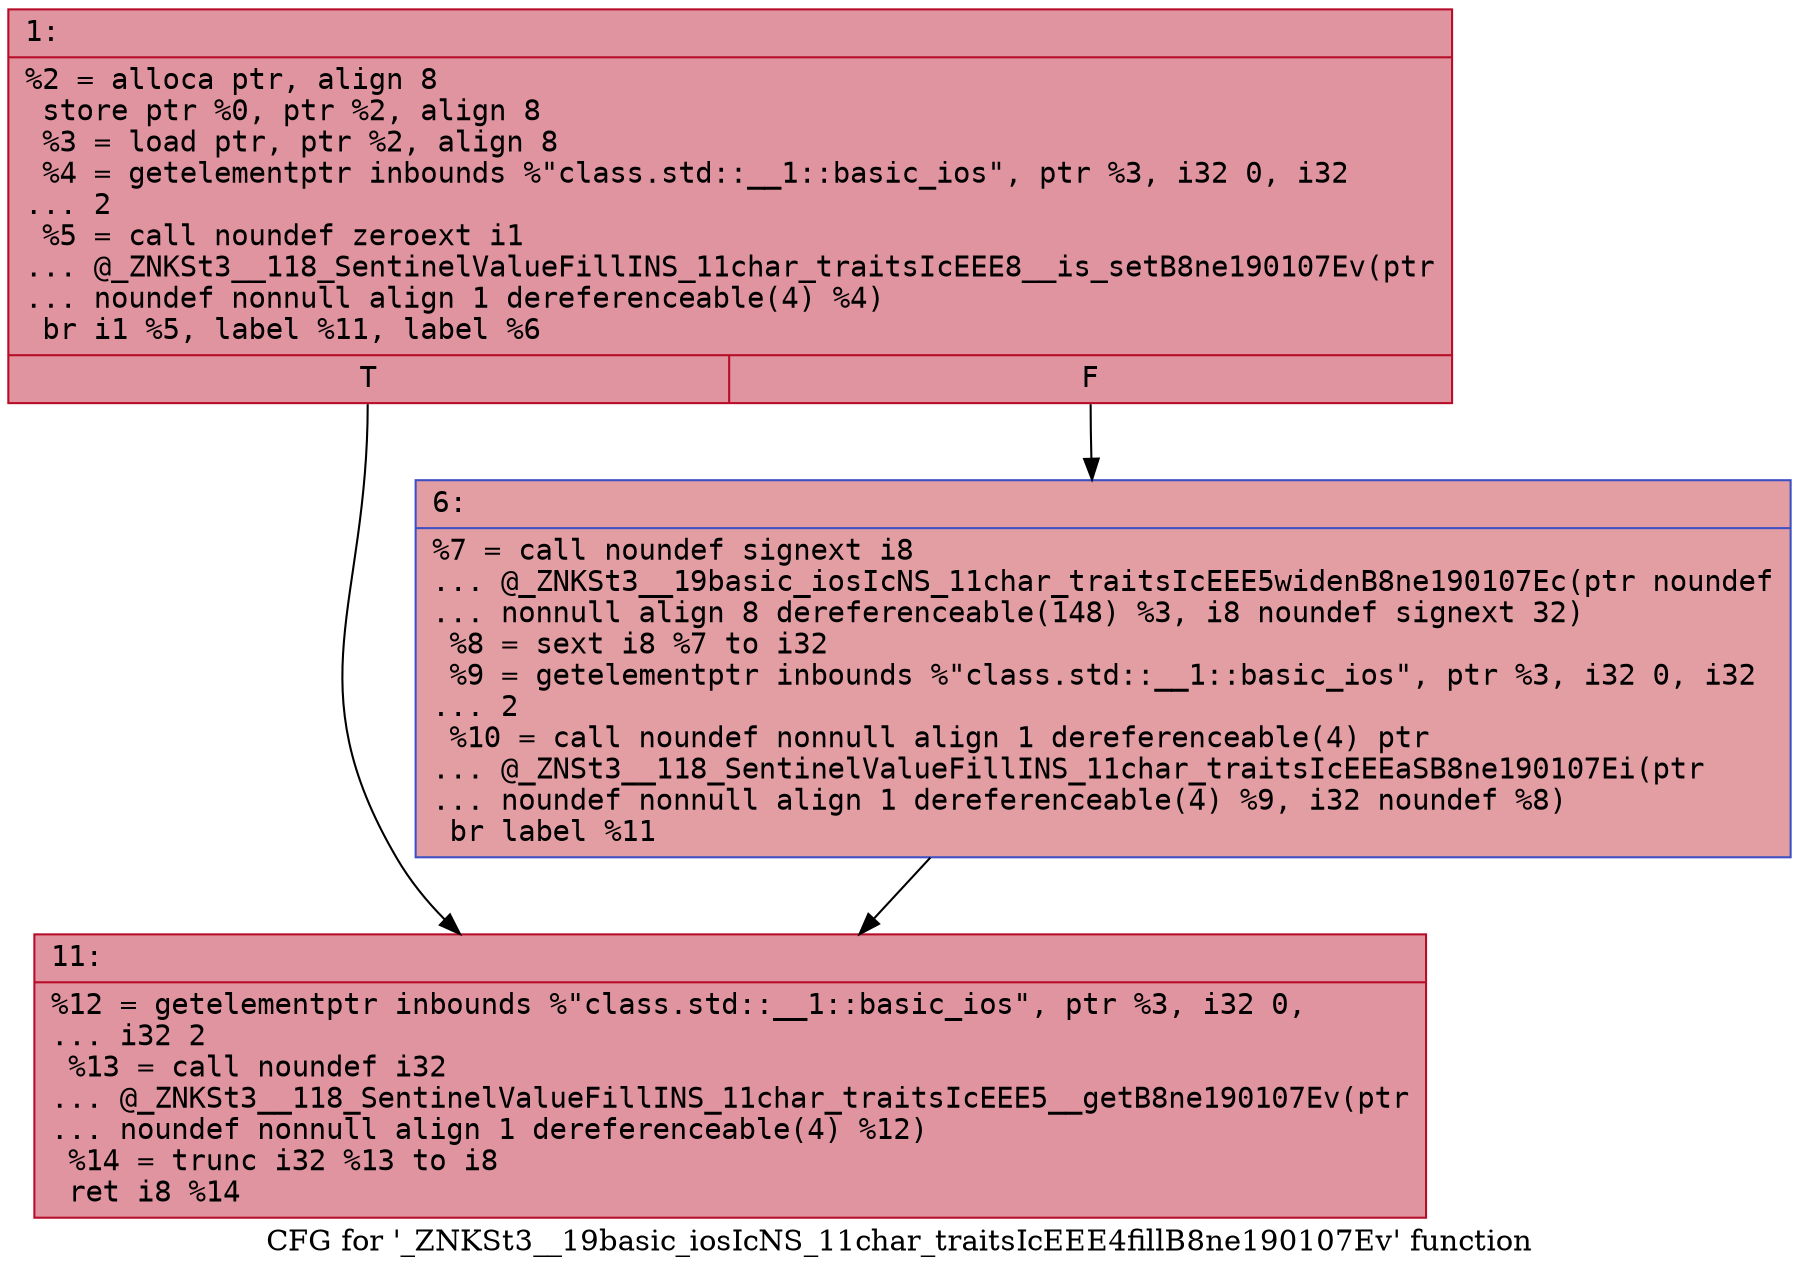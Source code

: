 digraph "CFG for '_ZNKSt3__19basic_iosIcNS_11char_traitsIcEEE4fillB8ne190107Ev' function" {
	label="CFG for '_ZNKSt3__19basic_iosIcNS_11char_traitsIcEEE4fillB8ne190107Ev' function";

	Node0x6000005c74d0 [shape=record,color="#b70d28ff", style=filled, fillcolor="#b70d2870" fontname="Courier",label="{1:\l|  %2 = alloca ptr, align 8\l  store ptr %0, ptr %2, align 8\l  %3 = load ptr, ptr %2, align 8\l  %4 = getelementptr inbounds %\"class.std::__1::basic_ios\", ptr %3, i32 0, i32\l... 2\l  %5 = call noundef zeroext i1\l... @_ZNKSt3__118_SentinelValueFillINS_11char_traitsIcEEE8__is_setB8ne190107Ev(ptr\l... noundef nonnull align 1 dereferenceable(4) %4)\l  br i1 %5, label %11, label %6\l|{<s0>T|<s1>F}}"];
	Node0x6000005c74d0:s0 -> Node0x6000005c7570[tooltip="1 -> 11\nProbability 50.00%" ];
	Node0x6000005c74d0:s1 -> Node0x6000005c7520[tooltip="1 -> 6\nProbability 50.00%" ];
	Node0x6000005c7520 [shape=record,color="#3d50c3ff", style=filled, fillcolor="#be242e70" fontname="Courier",label="{6:\l|  %7 = call noundef signext i8\l... @_ZNKSt3__19basic_iosIcNS_11char_traitsIcEEE5widenB8ne190107Ec(ptr noundef\l... nonnull align 8 dereferenceable(148) %3, i8 noundef signext 32)\l  %8 = sext i8 %7 to i32\l  %9 = getelementptr inbounds %\"class.std::__1::basic_ios\", ptr %3, i32 0, i32\l... 2\l  %10 = call noundef nonnull align 1 dereferenceable(4) ptr\l... @_ZNSt3__118_SentinelValueFillINS_11char_traitsIcEEEaSB8ne190107Ei(ptr\l... noundef nonnull align 1 dereferenceable(4) %9, i32 noundef %8)\l  br label %11\l}"];
	Node0x6000005c7520 -> Node0x6000005c7570[tooltip="6 -> 11\nProbability 100.00%" ];
	Node0x6000005c7570 [shape=record,color="#b70d28ff", style=filled, fillcolor="#b70d2870" fontname="Courier",label="{11:\l|  %12 = getelementptr inbounds %\"class.std::__1::basic_ios\", ptr %3, i32 0,\l... i32 2\l  %13 = call noundef i32\l... @_ZNKSt3__118_SentinelValueFillINS_11char_traitsIcEEE5__getB8ne190107Ev(ptr\l... noundef nonnull align 1 dereferenceable(4) %12)\l  %14 = trunc i32 %13 to i8\l  ret i8 %14\l}"];
}
